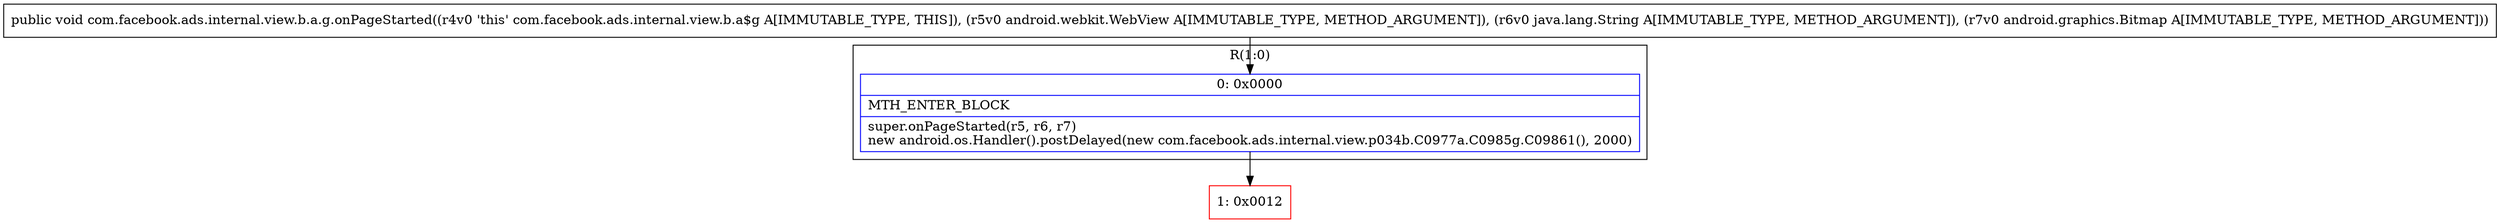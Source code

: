 digraph "CFG forcom.facebook.ads.internal.view.b.a.g.onPageStarted(Landroid\/webkit\/WebView;Ljava\/lang\/String;Landroid\/graphics\/Bitmap;)V" {
subgraph cluster_Region_625598998 {
label = "R(1:0)";
node [shape=record,color=blue];
Node_0 [shape=record,label="{0\:\ 0x0000|MTH_ENTER_BLOCK\l|super.onPageStarted(r5, r6, r7)\lnew android.os.Handler().postDelayed(new com.facebook.ads.internal.view.p034b.C0977a.C0985g.C09861(), 2000)\l}"];
}
Node_1 [shape=record,color=red,label="{1\:\ 0x0012}"];
MethodNode[shape=record,label="{public void com.facebook.ads.internal.view.b.a.g.onPageStarted((r4v0 'this' com.facebook.ads.internal.view.b.a$g A[IMMUTABLE_TYPE, THIS]), (r5v0 android.webkit.WebView A[IMMUTABLE_TYPE, METHOD_ARGUMENT]), (r6v0 java.lang.String A[IMMUTABLE_TYPE, METHOD_ARGUMENT]), (r7v0 android.graphics.Bitmap A[IMMUTABLE_TYPE, METHOD_ARGUMENT])) }"];
MethodNode -> Node_0;
Node_0 -> Node_1;
}

